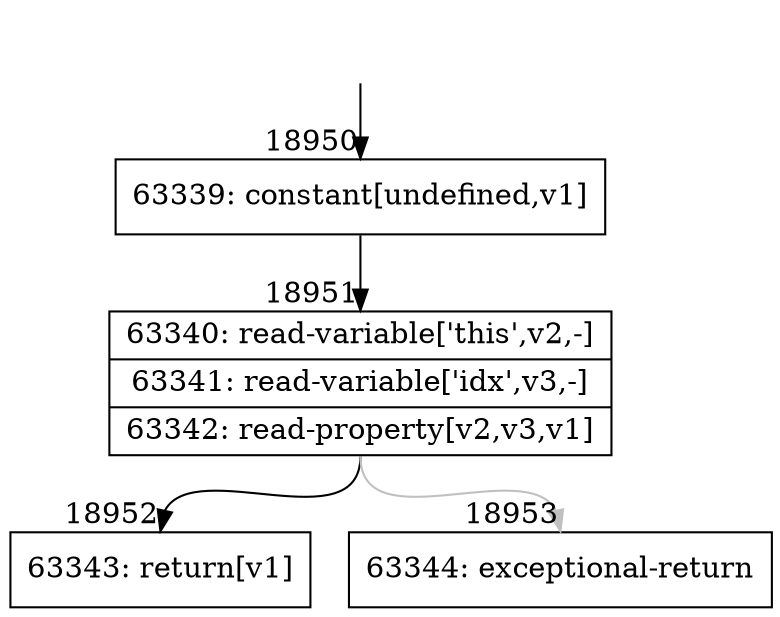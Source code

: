 digraph {
rankdir="TD"
BB_entry1633[shape=none,label=""];
BB_entry1633 -> BB18950 [tailport=s, headport=n, headlabel="    18950"]
BB18950 [shape=record label="{63339: constant[undefined,v1]}" ] 
BB18950 -> BB18951 [tailport=s, headport=n, headlabel="      18951"]
BB18951 [shape=record label="{63340: read-variable['this',v2,-]|63341: read-variable['idx',v3,-]|63342: read-property[v2,v3,v1]}" ] 
BB18951 -> BB18952 [tailport=s, headport=n, headlabel="      18952"]
BB18951 -> BB18953 [tailport=s, headport=n, color=gray, headlabel="      18953"]
BB18952 [shape=record label="{63343: return[v1]}" ] 
BB18953 [shape=record label="{63344: exceptional-return}" ] 
//#$~ 35714
}
